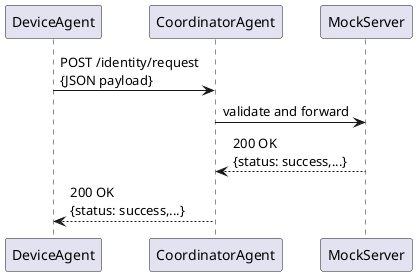 @startuml IdentityRequestFlow
participant DeviceAgent
participant CoordinatorAgent
participant MockServer

DeviceAgent -> CoordinatorAgent: POST /identity/request\n{JSON payload}
CoordinatorAgent -> MockServer: validate and forward
MockServer --> CoordinatorAgent: 200 OK\n{status: success,...}
CoordinatorAgent --> DeviceAgent: 200 OK\n{status: success,...}
@enduml
